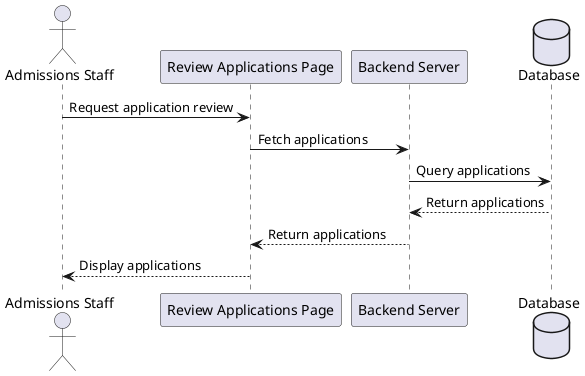 ; filepath: /home/slightlywind/Repositories/Legacy/SWD392/sequence_diagrams/review_applications.puml
@startuml
actor "Admissions Staff" as Staff
participant "Review Applications Page" as ReviewApplicationsPage
participant "Backend Server" as BackendServer
database Database

Staff -> ReviewApplicationsPage: Request application review
ReviewApplicationsPage -> BackendServer: Fetch applications
BackendServer -> Database: Query applications
Database --> BackendServer: Return applications
BackendServer --> ReviewApplicationsPage: Return applications
ReviewApplicationsPage --> Staff: Display applications
@enduml